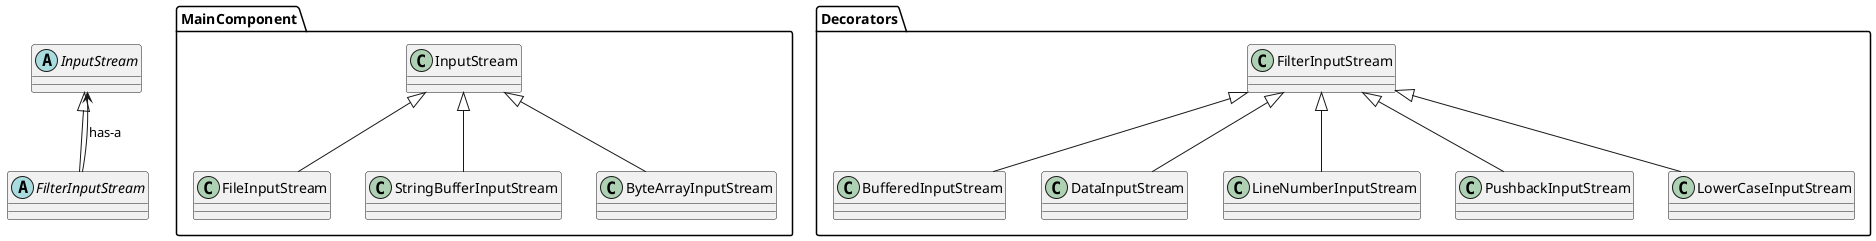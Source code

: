 @startuml
abstract class InputStream
abstract class FilterInputStream extends InputStream
FilterInputStream --> InputStream : has-a

package MainComponent {
    class FileInputStream extends InputStream
    class StringBufferInputStream extends InputStream
    class ByteArrayInputStream extends InputStream
}

package Decorators {
    class BufferedInputStream extends FilterInputStream
    class DataInputStream extends FilterInputStream
    class LineNumberInputStream extends FilterInputStream
    class PushbackInputStream extends FilterInputStream
    class LowerCaseInputStream extends FilterInputStream
}
@enduml